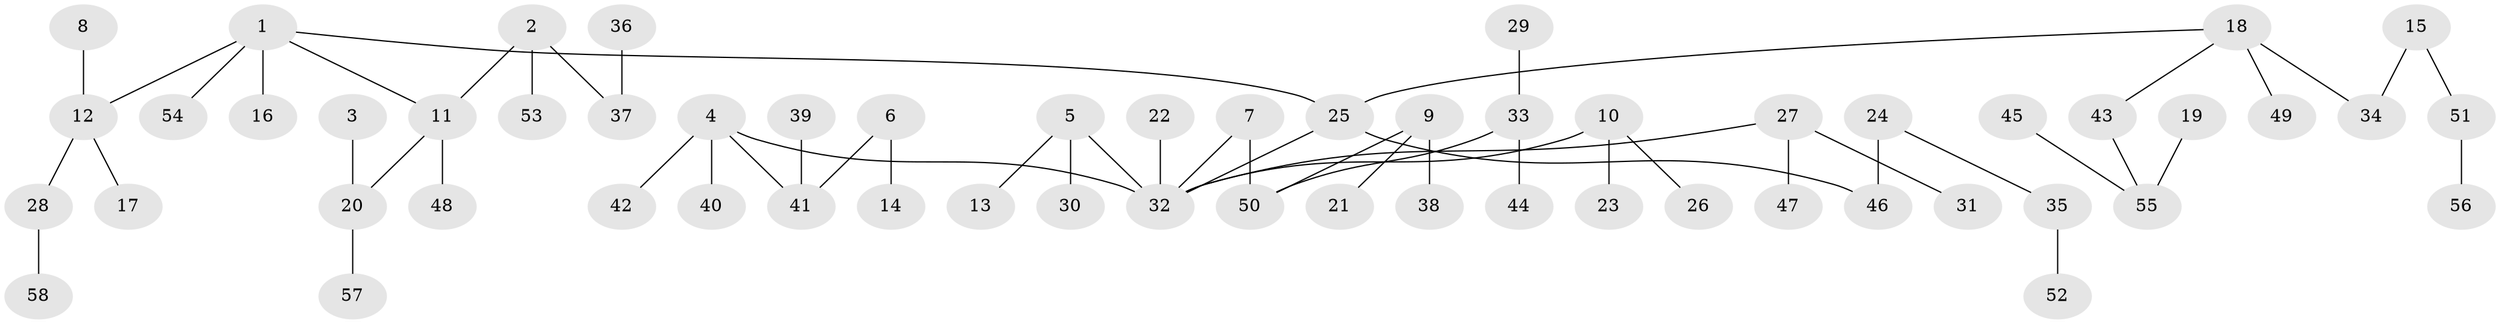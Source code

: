 // original degree distribution, {2: 0.2608695652173913, 5: 0.05217391304347826, 6: 0.008695652173913044, 3: 0.11304347826086956, 4: 0.06086956521739131, 8: 0.008695652173913044, 1: 0.4956521739130435}
// Generated by graph-tools (version 1.1) at 2025/37/03/04/25 23:37:25]
// undirected, 58 vertices, 57 edges
graph export_dot {
  node [color=gray90,style=filled];
  1;
  2;
  3;
  4;
  5;
  6;
  7;
  8;
  9;
  10;
  11;
  12;
  13;
  14;
  15;
  16;
  17;
  18;
  19;
  20;
  21;
  22;
  23;
  24;
  25;
  26;
  27;
  28;
  29;
  30;
  31;
  32;
  33;
  34;
  35;
  36;
  37;
  38;
  39;
  40;
  41;
  42;
  43;
  44;
  45;
  46;
  47;
  48;
  49;
  50;
  51;
  52;
  53;
  54;
  55;
  56;
  57;
  58;
  1 -- 11 [weight=1.0];
  1 -- 12 [weight=1.0];
  1 -- 16 [weight=1.0];
  1 -- 25 [weight=1.0];
  1 -- 54 [weight=1.0];
  2 -- 11 [weight=1.0];
  2 -- 37 [weight=1.0];
  2 -- 53 [weight=1.0];
  3 -- 20 [weight=1.0];
  4 -- 32 [weight=1.0];
  4 -- 40 [weight=1.0];
  4 -- 41 [weight=1.0];
  4 -- 42 [weight=1.0];
  5 -- 13 [weight=1.0];
  5 -- 30 [weight=1.0];
  5 -- 32 [weight=1.0];
  6 -- 14 [weight=1.0];
  6 -- 41 [weight=1.0];
  7 -- 32 [weight=1.0];
  7 -- 50 [weight=1.0];
  8 -- 12 [weight=1.0];
  9 -- 21 [weight=1.0];
  9 -- 38 [weight=1.0];
  9 -- 50 [weight=1.0];
  10 -- 23 [weight=1.0];
  10 -- 26 [weight=1.0];
  10 -- 32 [weight=1.0];
  11 -- 20 [weight=1.0];
  11 -- 48 [weight=1.0];
  12 -- 17 [weight=1.0];
  12 -- 28 [weight=1.0];
  15 -- 34 [weight=1.0];
  15 -- 51 [weight=1.0];
  18 -- 25 [weight=1.0];
  18 -- 34 [weight=1.0];
  18 -- 43 [weight=1.0];
  18 -- 49 [weight=1.0];
  19 -- 55 [weight=1.0];
  20 -- 57 [weight=1.0];
  22 -- 32 [weight=1.0];
  24 -- 35 [weight=1.0];
  24 -- 46 [weight=1.0];
  25 -- 32 [weight=1.0];
  25 -- 46 [weight=1.0];
  27 -- 31 [weight=1.0];
  27 -- 32 [weight=1.0];
  27 -- 47 [weight=1.0];
  28 -- 58 [weight=1.0];
  29 -- 33 [weight=1.0];
  33 -- 44 [weight=1.0];
  33 -- 50 [weight=1.0];
  35 -- 52 [weight=1.0];
  36 -- 37 [weight=1.0];
  39 -- 41 [weight=1.0];
  43 -- 55 [weight=1.0];
  45 -- 55 [weight=1.0];
  51 -- 56 [weight=1.0];
}
